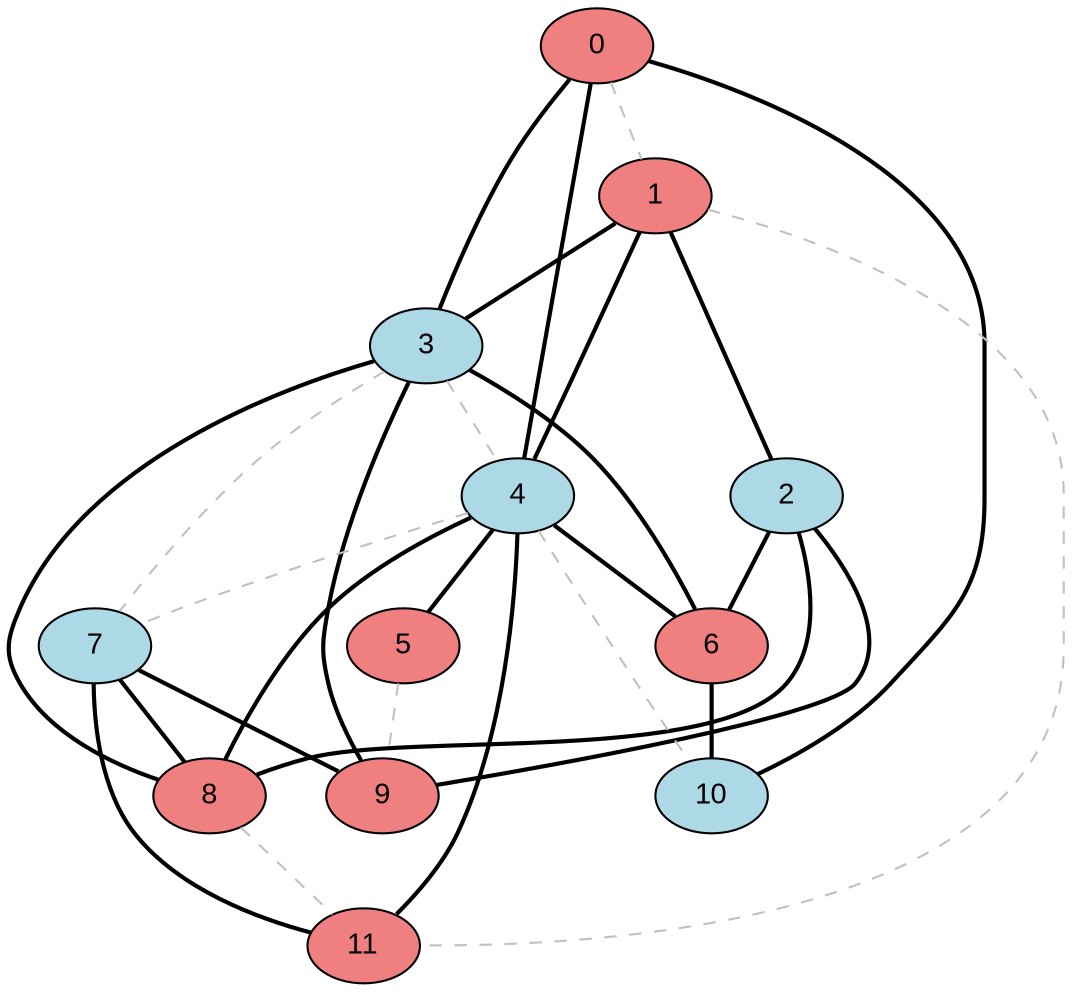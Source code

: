 graph MaxCutGreedy {
  node [style=filled, fontname="Arial"];
  0 [fillcolor=lightcoral];
  1 [fillcolor=lightcoral];
  2 [fillcolor=lightblue];
  3 [fillcolor=lightblue];
  4 [fillcolor=lightblue];
  5 [fillcolor=lightcoral];
  6 [fillcolor=lightcoral];
  7 [fillcolor=lightblue];
  8 [fillcolor=lightcoral];
  9 [fillcolor=lightcoral];
  10 [fillcolor=lightblue];
  11 [fillcolor=lightcoral];
  0 -- 1 [color=gray, style=dashed];
  0 -- 3 [color=black, style=bold];
  0 -- 4 [color=black, style=bold];
  0 -- 10 [color=black, style=bold];
  1 -- 2 [color=black, style=bold];
  1 -- 3 [color=black, style=bold];
  1 -- 4 [color=black, style=bold];
  1 -- 11 [color=gray, style=dashed];
  2 -- 6 [color=black, style=bold];
  2 -- 8 [color=black, style=bold];
  2 -- 9 [color=black, style=bold];
  3 -- 4 [color=gray, style=dashed];
  3 -- 6 [color=black, style=bold];
  3 -- 7 [color=gray, style=dashed];
  3 -- 8 [color=black, style=bold];
  3 -- 9 [color=black, style=bold];
  4 -- 5 [color=black, style=bold];
  4 -- 6 [color=black, style=bold];
  4 -- 7 [color=gray, style=dashed];
  4 -- 8 [color=black, style=bold];
  4 -- 10 [color=gray, style=dashed];
  4 -- 11 [color=black, style=bold];
  5 -- 9 [color=gray, style=dashed];
  6 -- 10 [color=black, style=bold];
  7 -- 8 [color=black, style=bold];
  7 -- 9 [color=black, style=bold];
  7 -- 11 [color=black, style=bold];
  8 -- 11 [color=gray, style=dashed];
}
